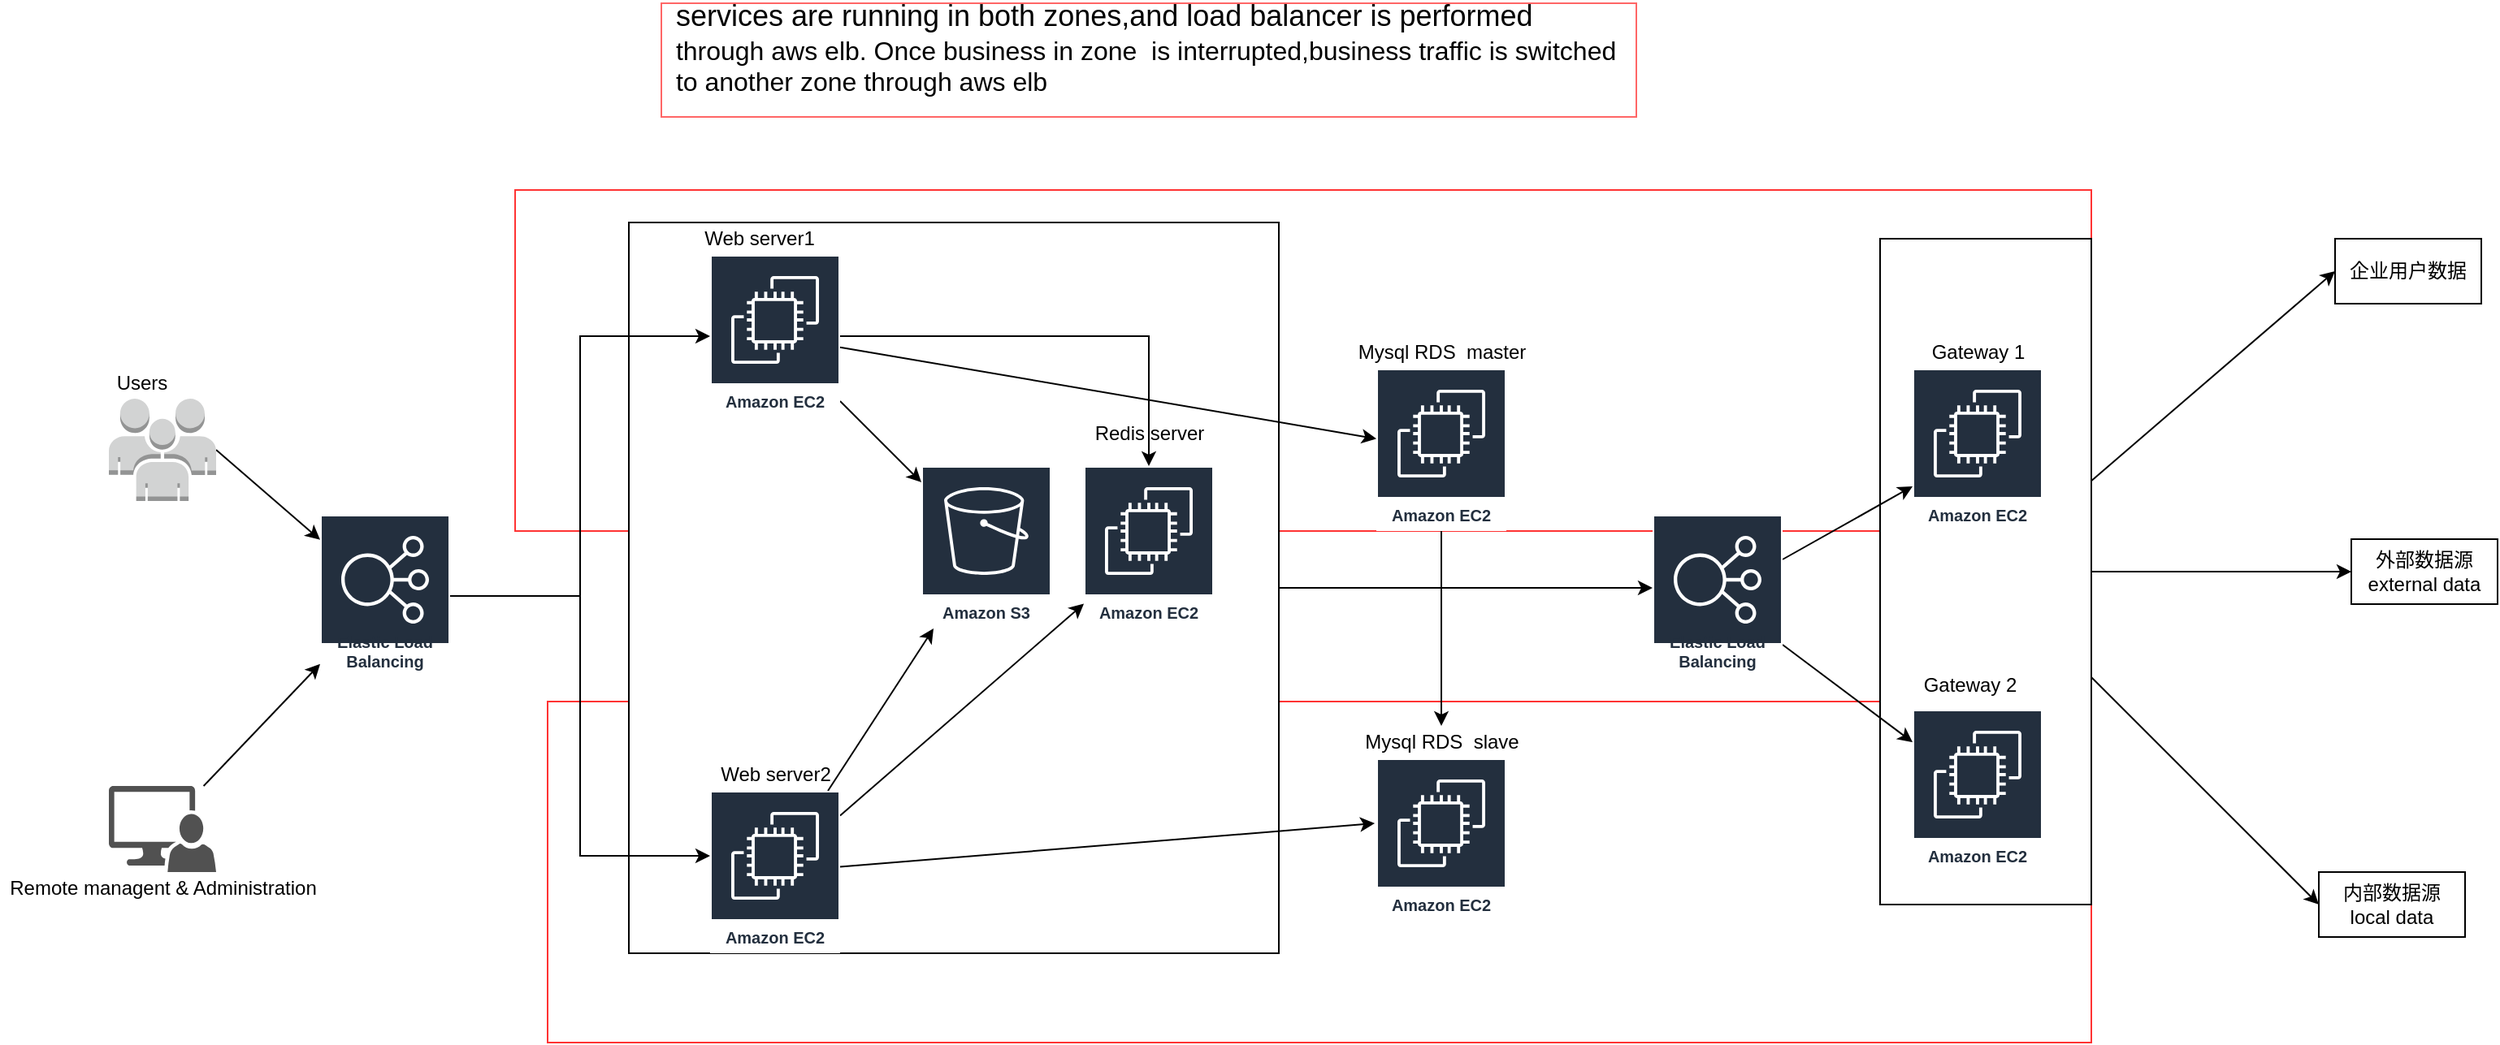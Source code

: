 <mxfile version="13.8.1" type="github"><diagram id="rOJX3hNZijKMgnFqBjje" name="Page-1"><mxGraphModel dx="1108" dy="394" grid="1" gridSize="10" guides="1" tooltips="1" connect="1" arrows="1" fold="1" page="1" pageScale="1" pageWidth="827" pageHeight="1169" math="0" shadow="0"><root><mxCell id="0"/><mxCell id="1" parent="0"/><mxCell id="Zm7VVup-Eee8MABnJSml-62" value="" style="shape=table;html=1;whiteSpace=wrap;startSize=0;container=1;collapsible=0;childLayout=tableLayout;strokeColor=#FF3333;" parent="1" vertex="1"><mxGeometry x="490" y="605" width="950" height="210" as="geometry"/></mxCell><mxCell id="Zm7VVup-Eee8MABnJSml-63" value="" style="shape=partialRectangle;html=1;whiteSpace=wrap;collapsible=0;dropTarget=0;pointerEvents=0;fillColor=none;top=0;left=0;bottom=0;right=0;points=[[0,0.5],[1,0.5]];portConstraint=eastwest;" parent="Zm7VVup-Eee8MABnJSml-62" vertex="1"><mxGeometry width="950" height="210" as="geometry"/></mxCell><mxCell id="Zm7VVup-Eee8MABnJSml-64" value="" style="shape=partialRectangle;html=1;whiteSpace=wrap;connectable=0;overflow=hidden;fillColor=none;top=0;left=0;bottom=0;right=0;strokeColor=#FF3333;" parent="Zm7VVup-Eee8MABnJSml-63" vertex="1"><mxGeometry width="950" height="210" as="geometry"/></mxCell><mxCell id="Zm7VVup-Eee8MABnJSml-59" value="" style="shape=table;html=1;whiteSpace=wrap;startSize=0;container=1;collapsible=0;childLayout=tableLayout;strokeColor=#FF3333;" parent="1" vertex="1"><mxGeometry x="470" y="290" width="970" height="210" as="geometry"/></mxCell><mxCell id="Zm7VVup-Eee8MABnJSml-60" value="" style="shape=partialRectangle;html=1;whiteSpace=wrap;collapsible=0;dropTarget=0;pointerEvents=0;fillColor=none;top=0;left=0;bottom=0;right=0;points=[[0,0.5],[1,0.5]];portConstraint=eastwest;" parent="Zm7VVup-Eee8MABnJSml-59" vertex="1"><mxGeometry width="970" height="210" as="geometry"/></mxCell><mxCell id="Zm7VVup-Eee8MABnJSml-61" value="" style="shape=partialRectangle;html=1;whiteSpace=wrap;connectable=0;overflow=hidden;fillColor=none;top=0;left=0;bottom=0;right=0;strokeColor=#FF3333;" parent="Zm7VVup-Eee8MABnJSml-60" vertex="1"><mxGeometry width="970" height="210" as="geometry"/></mxCell><mxCell id="Zm7VVup-Eee8MABnJSml-47" style="edgeStyle=none;rounded=0;orthogonalLoop=1;jettySize=auto;html=1;entryX=0;entryY=0.5;entryDx=0;entryDy=0;" parent="1" source="Zm7VVup-Eee8MABnJSml-43" target="Zm7VVup-Eee8MABnJSml-57" edge="1"><mxGeometry relative="1" as="geometry"><mxPoint x="1560" y="330" as="targetPoint"/></mxGeometry></mxCell><mxCell id="Zm7VVup-Eee8MABnJSml-48" style="edgeStyle=none;rounded=0;orthogonalLoop=1;jettySize=auto;html=1;entryX=0;entryY=0.5;entryDx=0;entryDy=0;" parent="1" source="Zm7VVup-Eee8MABnJSml-43" target="Zm7VVup-Eee8MABnJSml-51" edge="1"><mxGeometry relative="1" as="geometry"><mxPoint x="1560" y="720" as="targetPoint"/></mxGeometry></mxCell><mxCell id="Zm7VVup-Eee8MABnJSml-43" value="" style="shape=table;html=1;whiteSpace=wrap;startSize=0;container=1;collapsible=0;childLayout=tableLayout;" parent="1" vertex="1"><mxGeometry x="1310" y="320" width="130" height="410" as="geometry"/></mxCell><mxCell id="Zm7VVup-Eee8MABnJSml-44" value="" style="shape=partialRectangle;html=1;whiteSpace=wrap;collapsible=0;dropTarget=0;pointerEvents=0;fillColor=none;top=0;left=0;bottom=0;right=0;points=[[0,0.5],[1,0.5]];portConstraint=eastwest;" parent="Zm7VVup-Eee8MABnJSml-43" vertex="1"><mxGeometry width="130" height="410" as="geometry"/></mxCell><mxCell id="Zm7VVup-Eee8MABnJSml-45" value="" style="shape=partialRectangle;html=1;whiteSpace=wrap;connectable=0;overflow=hidden;fillColor=none;top=0;left=0;bottom=0;right=0;" parent="Zm7VVup-Eee8MABnJSml-44" vertex="1"><mxGeometry width="130" height="410" as="geometry"/></mxCell><mxCell id="Zm7VVup-Eee8MABnJSml-33" style="edgeStyle=none;rounded=0;orthogonalLoop=1;jettySize=auto;html=1;" parent="1" source="Zm7VVup-Eee8MABnJSml-30" edge="1"><mxGeometry relative="1" as="geometry"><mxPoint x="1170" y="535" as="targetPoint"/></mxGeometry></mxCell><mxCell id="Zm7VVup-Eee8MABnJSml-30" value="" style="shape=table;html=1;whiteSpace=wrap;startSize=0;container=1;collapsible=0;childLayout=tableLayout;" parent="1" vertex="1"><mxGeometry x="540" y="310" width="400" height="450" as="geometry"/></mxCell><mxCell id="Zm7VVup-Eee8MABnJSml-31" value="" style="shape=partialRectangle;html=1;whiteSpace=wrap;collapsible=0;dropTarget=0;pointerEvents=0;fillColor=none;top=0;left=0;bottom=0;right=0;points=[[0,0.5],[1,0.5]];portConstraint=eastwest;" parent="Zm7VVup-Eee8MABnJSml-30" vertex="1"><mxGeometry width="400" height="450" as="geometry"/></mxCell><mxCell id="Zm7VVup-Eee8MABnJSml-32" value="" style="shape=partialRectangle;html=1;whiteSpace=wrap;connectable=0;overflow=hidden;fillColor=none;top=0;left=0;bottom=0;right=0;" parent="Zm7VVup-Eee8MABnJSml-31" vertex="1"><mxGeometry width="400" height="450" as="geometry"/></mxCell><mxCell id="Zm7VVup-Eee8MABnJSml-2" style="edgeStyle=orthogonalEdgeStyle;rounded=0;orthogonalLoop=1;jettySize=auto;html=1;entryX=0;entryY=0.4;entryDx=0;entryDy=0;entryPerimeter=0;" parent="1" source="Zm7VVup-Eee8MABnJSml-1" target="Zm7VVup-Eee8MABnJSml-10" edge="1"><mxGeometry relative="1" as="geometry"><mxPoint x="580" y="716.5" as="targetPoint"/><mxPoint x="290" y="600" as="sourcePoint"/></mxGeometry></mxCell><mxCell id="Zm7VVup-Eee8MABnJSml-5" style="edgeStyle=orthogonalEdgeStyle;rounded=0;orthogonalLoop=1;jettySize=auto;html=1;entryX=0;entryY=0.5;entryDx=0;entryDy=0;entryPerimeter=0;" parent="1" source="Zm7VVup-Eee8MABnJSml-1" target="Zm7VVup-Eee8MABnJSml-9" edge="1"><mxGeometry relative="1" as="geometry"><mxPoint x="570" y="260" as="targetPoint"/></mxGeometry></mxCell><mxCell id="Zm7VVup-Eee8MABnJSml-1" value="Elastic Load Balancing" style="outlineConnect=0;fontColor=#232F3E;gradientColor=none;strokeColor=#ffffff;fillColor=#232F3E;dashed=0;verticalLabelPosition=middle;verticalAlign=bottom;align=center;html=1;whiteSpace=wrap;fontSize=10;fontStyle=1;spacing=3;shape=mxgraph.aws4.productIcon;prIcon=mxgraph.aws4.elastic_load_balancing;" parent="1" vertex="1"><mxGeometry x="350" y="490" width="80" height="100" as="geometry"/></mxCell><mxCell id="Zm7VVup-Eee8MABnJSml-8" value="Amazon S3" style="outlineConnect=0;fontColor=#232F3E;gradientColor=none;strokeColor=#ffffff;fillColor=#232F3E;dashed=0;verticalLabelPosition=middle;verticalAlign=bottom;align=center;html=1;whiteSpace=wrap;fontSize=10;fontStyle=1;spacing=3;shape=mxgraph.aws4.productIcon;prIcon=mxgraph.aws4.s3;" parent="1" vertex="1"><mxGeometry x="720" y="460" width="80" height="100" as="geometry"/></mxCell><mxCell id="Zm7VVup-Eee8MABnJSml-12" style="edgeStyle=orthogonalEdgeStyle;rounded=0;orthogonalLoop=1;jettySize=auto;html=1;" parent="1" source="Zm7VVup-Eee8MABnJSml-9" target="Zm7VVup-Eee8MABnJSml-11" edge="1"><mxGeometry relative="1" as="geometry"/></mxCell><mxCell id="Zm7VVup-Eee8MABnJSml-13" style="edgeStyle=none;rounded=0;orthogonalLoop=1;jettySize=auto;html=1;" parent="1" source="Zm7VVup-Eee8MABnJSml-9" target="Zm7VVup-Eee8MABnJSml-8" edge="1"><mxGeometry relative="1" as="geometry"/></mxCell><mxCell id="Zm7VVup-Eee8MABnJSml-28" style="edgeStyle=none;rounded=0;orthogonalLoop=1;jettySize=auto;html=1;" parent="1" source="Zm7VVup-Eee8MABnJSml-9" target="Zm7VVup-Eee8MABnJSml-20" edge="1"><mxGeometry relative="1" as="geometry"/></mxCell><mxCell id="Zm7VVup-Eee8MABnJSml-9" value="Amazon EC2" style="outlineConnect=0;fontColor=#232F3E;gradientColor=none;strokeColor=#ffffff;fillColor=#232F3E;dashed=0;verticalLabelPosition=middle;verticalAlign=bottom;align=center;html=1;whiteSpace=wrap;fontSize=10;fontStyle=1;spacing=3;shape=mxgraph.aws4.productIcon;prIcon=mxgraph.aws4.ec2;" parent="1" vertex="1"><mxGeometry x="590" y="330" width="80" height="100" as="geometry"/></mxCell><mxCell id="Zm7VVup-Eee8MABnJSml-16" style="edgeStyle=none;rounded=0;orthogonalLoop=1;jettySize=auto;html=1;" parent="1" source="Zm7VVup-Eee8MABnJSml-10" target="Zm7VVup-Eee8MABnJSml-8" edge="1"><mxGeometry relative="1" as="geometry"/></mxCell><mxCell id="Zm7VVup-Eee8MABnJSml-17" style="edgeStyle=none;rounded=0;orthogonalLoop=1;jettySize=auto;html=1;" parent="1" source="Zm7VVup-Eee8MABnJSml-10" target="Zm7VVup-Eee8MABnJSml-11" edge="1"><mxGeometry relative="1" as="geometry"/></mxCell><mxCell id="Zm7VVup-Eee8MABnJSml-26" style="edgeStyle=none;rounded=0;orthogonalLoop=1;jettySize=auto;html=1;entryX=-0.012;entryY=0.4;entryDx=0;entryDy=0;entryPerimeter=0;" parent="1" source="Zm7VVup-Eee8MABnJSml-10" target="Zm7VVup-Eee8MABnJSml-21" edge="1"><mxGeometry relative="1" as="geometry"/></mxCell><mxCell id="Zm7VVup-Eee8MABnJSml-10" value="Amazon EC2" style="outlineConnect=0;fontColor=#232F3E;gradientColor=none;strokeColor=#ffffff;fillColor=#232F3E;dashed=0;verticalLabelPosition=middle;verticalAlign=bottom;align=center;html=1;whiteSpace=wrap;fontSize=10;fontStyle=1;spacing=3;shape=mxgraph.aws4.productIcon;prIcon=mxgraph.aws4.ec2;" parent="1" vertex="1"><mxGeometry x="590" y="660" width="80" height="100" as="geometry"/></mxCell><mxCell id="Zm7VVup-Eee8MABnJSml-11" value="Amazon EC2" style="outlineConnect=0;fontColor=#232F3E;gradientColor=none;strokeColor=#ffffff;fillColor=#232F3E;dashed=0;verticalLabelPosition=middle;verticalAlign=bottom;align=center;html=1;whiteSpace=wrap;fontSize=10;fontStyle=1;spacing=3;shape=mxgraph.aws4.productIcon;prIcon=mxgraph.aws4.ec2;" parent="1" vertex="1"><mxGeometry x="820" y="460" width="80" height="100" as="geometry"/></mxCell><mxCell id="Zm7VVup-Eee8MABnJSml-14" value="Redis server" style="text;html=1;resizable=0;autosize=1;align=center;verticalAlign=middle;points=[];fillColor=none;strokeColor=none;rounded=0;" parent="1" vertex="1"><mxGeometry x="820" y="430" width="80" height="20" as="geometry"/></mxCell><mxCell id="Zm7VVup-Eee8MABnJSml-18" value="Web server1" style="text;html=1;resizable=0;autosize=1;align=center;verticalAlign=middle;points=[];fillColor=none;strokeColor=none;rounded=0;" parent="1" vertex="1"><mxGeometry x="580" y="310" width="80" height="20" as="geometry"/></mxCell><mxCell id="Zm7VVup-Eee8MABnJSml-19" value="Web server2" style="text;html=1;resizable=0;autosize=1;align=center;verticalAlign=middle;points=[];fillColor=none;strokeColor=none;rounded=0;" parent="1" vertex="1"><mxGeometry x="590" y="640" width="80" height="20" as="geometry"/></mxCell><mxCell id="Zm7VVup-Eee8MABnJSml-29" style="edgeStyle=none;rounded=0;orthogonalLoop=1;jettySize=auto;html=1;" parent="1" source="Zm7VVup-Eee8MABnJSml-20" target="Zm7VVup-Eee8MABnJSml-25" edge="1"><mxGeometry relative="1" as="geometry"/></mxCell><mxCell id="Zm7VVup-Eee8MABnJSml-20" value="Amazon EC2" style="outlineConnect=0;fontColor=#232F3E;gradientColor=none;strokeColor=#ffffff;fillColor=#232F3E;dashed=0;verticalLabelPosition=middle;verticalAlign=bottom;align=center;html=1;whiteSpace=wrap;fontSize=10;fontStyle=1;spacing=3;shape=mxgraph.aws4.productIcon;prIcon=mxgraph.aws4.ec2;" parent="1" vertex="1"><mxGeometry x="1000" y="400" width="80" height="100" as="geometry"/></mxCell><mxCell id="Zm7VVup-Eee8MABnJSml-21" value="Amazon EC2" style="outlineConnect=0;fontColor=#232F3E;gradientColor=none;strokeColor=#ffffff;fillColor=#232F3E;dashed=0;verticalLabelPosition=middle;verticalAlign=bottom;align=center;html=1;whiteSpace=wrap;fontSize=10;fontStyle=1;spacing=3;shape=mxgraph.aws4.productIcon;prIcon=mxgraph.aws4.ec2;" parent="1" vertex="1"><mxGeometry x="1000" y="640" width="80" height="100" as="geometry"/></mxCell><mxCell id="Zm7VVup-Eee8MABnJSml-22" value="Mysql RDS&amp;nbsp; master" style="text;html=1;resizable=0;autosize=1;align=center;verticalAlign=middle;points=[];fillColor=none;strokeColor=none;rounded=0;" parent="1" vertex="1"><mxGeometry x="980" y="380" width="120" height="20" as="geometry"/></mxCell><mxCell id="Zm7VVup-Eee8MABnJSml-25" value="Mysql RDS&amp;nbsp; slave" style="text;html=1;resizable=0;autosize=1;align=center;verticalAlign=middle;points=[];fillColor=none;strokeColor=none;rounded=0;" parent="1" vertex="1"><mxGeometry x="985" y="620" width="110" height="20" as="geometry"/></mxCell><mxCell id="Zm7VVup-Eee8MABnJSml-37" style="edgeStyle=none;rounded=0;orthogonalLoop=1;jettySize=auto;html=1;" parent="1" source="Zm7VVup-Eee8MABnJSml-34" target="Zm7VVup-Eee8MABnJSml-35" edge="1"><mxGeometry relative="1" as="geometry"/></mxCell><mxCell id="Zm7VVup-Eee8MABnJSml-38" style="edgeStyle=none;rounded=0;orthogonalLoop=1;jettySize=auto;html=1;" parent="1" source="Zm7VVup-Eee8MABnJSml-34" target="Zm7VVup-Eee8MABnJSml-36" edge="1"><mxGeometry relative="1" as="geometry"/></mxCell><mxCell id="Zm7VVup-Eee8MABnJSml-34" value="Elastic Load Balancing" style="outlineConnect=0;fontColor=#232F3E;gradientColor=none;strokeColor=#ffffff;fillColor=#232F3E;dashed=0;verticalLabelPosition=middle;verticalAlign=bottom;align=center;html=1;whiteSpace=wrap;fontSize=10;fontStyle=1;spacing=3;shape=mxgraph.aws4.productIcon;prIcon=mxgraph.aws4.elastic_load_balancing;" parent="1" vertex="1"><mxGeometry x="1170" y="490" width="80" height="100" as="geometry"/></mxCell><mxCell id="Zm7VVup-Eee8MABnJSml-35" value="Amazon EC2" style="outlineConnect=0;fontColor=#232F3E;gradientColor=none;strokeColor=#ffffff;fillColor=#232F3E;dashed=0;verticalLabelPosition=middle;verticalAlign=bottom;align=center;html=1;whiteSpace=wrap;fontSize=10;fontStyle=1;spacing=3;shape=mxgraph.aws4.productIcon;prIcon=mxgraph.aws4.ec2;" parent="1" vertex="1"><mxGeometry x="1330" y="400" width="80" height="100" as="geometry"/></mxCell><mxCell id="Zm7VVup-Eee8MABnJSml-36" value="Amazon EC2" style="outlineConnect=0;fontColor=#232F3E;gradientColor=none;strokeColor=#ffffff;fillColor=#232F3E;dashed=0;verticalLabelPosition=middle;verticalAlign=bottom;align=center;html=1;whiteSpace=wrap;fontSize=10;fontStyle=1;spacing=3;shape=mxgraph.aws4.productIcon;prIcon=mxgraph.aws4.ec2;" parent="1" vertex="1"><mxGeometry x="1330" y="610" width="80" height="100" as="geometry"/></mxCell><mxCell id="Zm7VVup-Eee8MABnJSml-39" value="Gateway 1" style="text;html=1;resizable=0;autosize=1;align=center;verticalAlign=middle;points=[];fillColor=none;strokeColor=none;rounded=0;" parent="1" vertex="1"><mxGeometry x="1335" y="380" width="70" height="20" as="geometry"/></mxCell><mxCell id="Zm7VVup-Eee8MABnJSml-42" value="Gateway 2" style="text;html=1;resizable=0;autosize=1;align=center;verticalAlign=middle;points=[];fillColor=none;strokeColor=none;rounded=0;" parent="1" vertex="1"><mxGeometry x="1330" y="585" width="70" height="20" as="geometry"/></mxCell><mxCell id="Zm7VVup-Eee8MABnJSml-49" style="edgeStyle=none;rounded=0;orthogonalLoop=1;jettySize=auto;html=1;" parent="1" source="Zm7VVup-Eee8MABnJSml-44" edge="1"><mxGeometry relative="1" as="geometry"><mxPoint x="1600" y="525" as="targetPoint"/></mxGeometry></mxCell><mxCell id="Zm7VVup-Eee8MABnJSml-50" value="" style="shape=table;html=1;whiteSpace=wrap;startSize=0;container=1;collapsible=0;childLayout=tableLayout;" parent="1" vertex="1"><mxGeometry x="1580" y="710" width="90" height="40" as="geometry"/></mxCell><mxCell id="Zm7VVup-Eee8MABnJSml-51" value="" style="shape=partialRectangle;html=1;whiteSpace=wrap;collapsible=0;dropTarget=0;pointerEvents=0;fillColor=none;top=0;left=0;bottom=0;right=0;points=[[0,0.5],[1,0.5]];portConstraint=eastwest;" parent="Zm7VVup-Eee8MABnJSml-50" vertex="1"><mxGeometry width="90" height="40" as="geometry"/></mxCell><mxCell id="Zm7VVup-Eee8MABnJSml-52" value="内部数据源&lt;br&gt;local data" style="shape=partialRectangle;html=1;whiteSpace=wrap;connectable=0;overflow=hidden;fillColor=none;top=0;left=0;bottom=0;right=0;" parent="Zm7VVup-Eee8MABnJSml-51" vertex="1"><mxGeometry width="90" height="40" as="geometry"/></mxCell><mxCell id="Zm7VVup-Eee8MABnJSml-53" value="" style="shape=table;html=1;whiteSpace=wrap;startSize=0;container=1;collapsible=0;childLayout=tableLayout;" parent="1" vertex="1"><mxGeometry x="1600" y="505" width="90" height="40" as="geometry"/></mxCell><mxCell id="Zm7VVup-Eee8MABnJSml-54" value="" style="shape=partialRectangle;html=1;whiteSpace=wrap;collapsible=0;dropTarget=0;pointerEvents=0;fillColor=none;top=0;left=0;bottom=0;right=0;points=[[0,0.5],[1,0.5]];portConstraint=eastwest;" parent="Zm7VVup-Eee8MABnJSml-53" vertex="1"><mxGeometry width="90" height="40" as="geometry"/></mxCell><mxCell id="Zm7VVup-Eee8MABnJSml-55" value="外部数据源&lt;br&gt;external data" style="shape=partialRectangle;html=1;whiteSpace=wrap;connectable=0;overflow=hidden;fillColor=none;top=0;left=0;bottom=0;right=0;" parent="Zm7VVup-Eee8MABnJSml-54" vertex="1"><mxGeometry width="90" height="40" as="geometry"/></mxCell><mxCell id="Zm7VVup-Eee8MABnJSml-56" value="" style="shape=table;html=1;whiteSpace=wrap;startSize=0;container=1;collapsible=0;childLayout=tableLayout;" parent="1" vertex="1"><mxGeometry x="1590" y="320" width="90" height="40" as="geometry"/></mxCell><mxCell id="Zm7VVup-Eee8MABnJSml-57" value="" style="shape=partialRectangle;html=1;whiteSpace=wrap;collapsible=0;dropTarget=0;pointerEvents=0;fillColor=none;top=0;left=0;bottom=0;right=0;points=[[0,0.5],[1,0.5]];portConstraint=eastwest;" parent="Zm7VVup-Eee8MABnJSml-56" vertex="1"><mxGeometry width="90" height="40" as="geometry"/></mxCell><mxCell id="Zm7VVup-Eee8MABnJSml-58" value="企业用户数据" style="shape=partialRectangle;html=1;whiteSpace=wrap;connectable=0;overflow=hidden;fillColor=none;top=0;left=0;bottom=0;right=0;" parent="Zm7VVup-Eee8MABnJSml-57" vertex="1"><mxGeometry width="90" height="40" as="geometry"/></mxCell><mxCell id="Zm7VVup-Eee8MABnJSml-68" value="&lt;div style=&quot;text-align: justify&quot;&gt;&lt;/div&gt;&lt;font&gt;&lt;div style=&quot;text-align: justify&quot;&gt;&lt;font style=&quot;font-size: 18px&quot;&gt;services are running in both zones,and load balancer is performed&lt;/font&gt;&lt;/div&gt;&lt;div style=&quot;text-align: justify&quot;&gt;&lt;span&gt;&lt;font size=&quot;3&quot;&gt;through aws elb. Once business in zone&amp;nbsp; is interrupted,business traffic is switched&amp;nbsp;&lt;/font&gt;&lt;/span&gt;&lt;/div&gt;&lt;div style=&quot;text-align: justify&quot;&gt;&lt;span&gt;&lt;font size=&quot;3&quot;&gt;to another zone through aws elb&amp;nbsp;&lt;/font&gt;&lt;/span&gt;&lt;/div&gt;&lt;br&gt;&lt;/font&gt;" style="text;html=1;resizable=0;autosize=1;align=center;verticalAlign=middle;points=[];fillColor=none;strokeColor=#FF6666;rounded=0;" parent="1" vertex="1"><mxGeometry x="560" y="175" width="600" height="70" as="geometry"/></mxCell><mxCell id="Zm7VVup-Eee8MABnJSml-72" style="edgeStyle=none;rounded=0;orthogonalLoop=1;jettySize=auto;html=1;exitX=1;exitY=0.5;exitDx=0;exitDy=0;exitPerimeter=0;" parent="1" source="Zm7VVup-Eee8MABnJSml-70" target="Zm7VVup-Eee8MABnJSml-1" edge="1"><mxGeometry relative="1" as="geometry"/></mxCell><mxCell id="Zm7VVup-Eee8MABnJSml-70" value="" style="outlineConnect=0;dashed=0;verticalLabelPosition=bottom;verticalAlign=top;align=center;html=1;shape=mxgraph.aws3.users;fillColor=#D2D3D3;gradientColor=none;rounded=0;strokeColor=#FF6666;" parent="1" vertex="1"><mxGeometry x="220" y="418.5" width="66" height="63" as="geometry"/></mxCell><mxCell id="Zm7VVup-Eee8MABnJSml-73" style="edgeStyle=none;rounded=0;orthogonalLoop=1;jettySize=auto;html=1;" parent="1" source="Zm7VVup-Eee8MABnJSml-71" target="Zm7VVup-Eee8MABnJSml-1" edge="1"><mxGeometry relative="1" as="geometry"/></mxCell><mxCell id="Zm7VVup-Eee8MABnJSml-71" value="" style="pointerEvents=1;shadow=0;dashed=0;html=1;strokeColor=none;labelPosition=center;verticalLabelPosition=bottom;verticalAlign=top;align=center;fillColor=#515151;shape=mxgraph.mscae.system_center.admin_console;rounded=0;" parent="1" vertex="1"><mxGeometry x="220" y="657" width="66" height="53" as="geometry"/></mxCell><mxCell id="Zm7VVup-Eee8MABnJSml-74" value="Remote managent &amp;amp; Administration" style="text;html=1;resizable=0;autosize=1;align=center;verticalAlign=middle;points=[];fillColor=none;strokeColor=none;rounded=0;" parent="1" vertex="1"><mxGeometry x="153" y="710" width="200" height="20" as="geometry"/></mxCell><mxCell id="Zm7VVup-Eee8MABnJSml-76" value="Users" style="text;html=1;resizable=0;autosize=1;align=center;verticalAlign=middle;points=[];fillColor=none;strokeColor=none;rounded=0;" parent="1" vertex="1"><mxGeometry x="215" y="398.5" width="50" height="20" as="geometry"/></mxCell></root></mxGraphModel></diagram></mxfile>